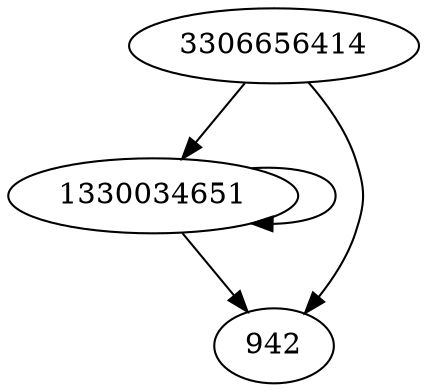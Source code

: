 digraph  {
1330034651;
3306656414;
942;
1330034651 -> 942;
1330034651 -> 1330034651;
3306656414 -> 942;
3306656414 -> 1330034651;
}
